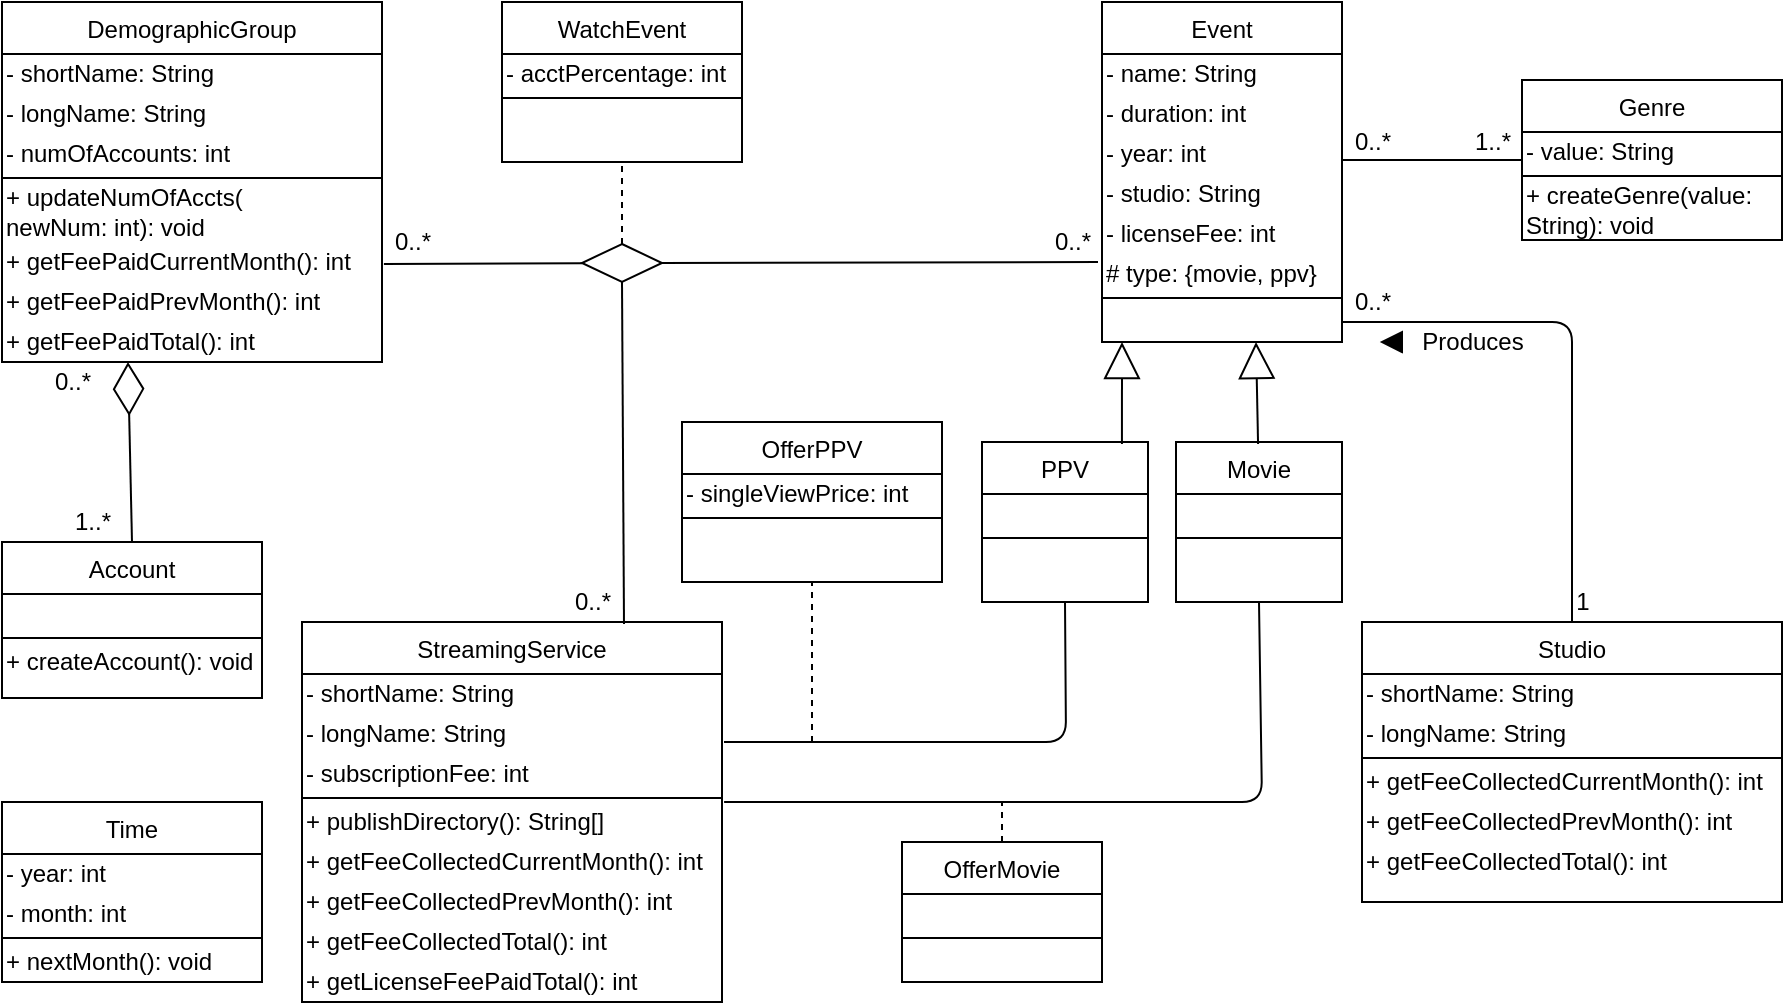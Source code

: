 <mxfile version="14.2.9" type="github">
  <diagram id="C5RBs43oDa-KdzZeNtuy" name="Page-1">
    <mxGraphModel dx="786" dy="466" grid="1" gridSize="10" guides="1" tooltips="1" connect="1" arrows="1" fold="1" page="1" pageScale="1" pageWidth="827" pageHeight="1169" math="0" shadow="0">
      <root>
        <mxCell id="WIyWlLk6GJQsqaUBKTNV-0" />
        <mxCell id="WIyWlLk6GJQsqaUBKTNV-1" parent="WIyWlLk6GJQsqaUBKTNV-0" />
        <mxCell id="iyP1QBwC5Q9BogoPfR0F-3" value="1..*" style="text;html=1;align=center;verticalAlign=middle;resizable=0;points=[];autosize=1;" vertex="1" parent="WIyWlLk6GJQsqaUBKTNV-1">
          <mxGeometry x="230" y="290" width="30" height="20" as="geometry" />
        </mxCell>
        <mxCell id="iyP1QBwC5Q9BogoPfR0F-4" value="0..*" style="text;html=1;align=center;verticalAlign=middle;resizable=0;points=[];autosize=1;" vertex="1" parent="WIyWlLk6GJQsqaUBKTNV-1">
          <mxGeometry x="220" y="220" width="30" height="20" as="geometry" />
        </mxCell>
        <mxCell id="iyP1QBwC5Q9BogoPfR0F-5" value="DemographicGroup" style="swimlane;fontStyle=0;align=center;verticalAlign=top;childLayout=stackLayout;horizontal=1;startSize=26;horizontalStack=0;resizeParent=1;resizeLast=0;collapsible=1;marginBottom=0;rounded=0;shadow=0;strokeWidth=1;html=1;whiteSpace=wrap;" vertex="1" parent="WIyWlLk6GJQsqaUBKTNV-1">
          <mxGeometry x="200" y="40" width="190" height="180" as="geometry">
            <mxRectangle x="230" y="140" width="160" height="26" as="alternateBounds" />
          </mxGeometry>
        </mxCell>
        <mxCell id="iyP1QBwC5Q9BogoPfR0F-7" value="- shortName: String" style="text;html=1;align=left;verticalAlign=middle;resizable=0;points=[];autosize=1;" vertex="1" parent="iyP1QBwC5Q9BogoPfR0F-5">
          <mxGeometry y="26" width="190" height="20" as="geometry" />
        </mxCell>
        <mxCell id="iyP1QBwC5Q9BogoPfR0F-8" value="- longName: String" style="text;html=1;align=left;verticalAlign=middle;resizable=0;points=[];autosize=1;" vertex="1" parent="iyP1QBwC5Q9BogoPfR0F-5">
          <mxGeometry y="46" width="190" height="20" as="geometry" />
        </mxCell>
        <mxCell id="iyP1QBwC5Q9BogoPfR0F-9" value="- numOfAccounts: int" style="text;html=1;align=left;verticalAlign=middle;resizable=0;points=[];autosize=1;" vertex="1" parent="iyP1QBwC5Q9BogoPfR0F-5">
          <mxGeometry y="66" width="190" height="20" as="geometry" />
        </mxCell>
        <mxCell id="iyP1QBwC5Q9BogoPfR0F-6" value="" style="line;html=1;strokeWidth=1;align=left;verticalAlign=middle;spacingTop=-1;spacingLeft=3;spacingRight=3;rotatable=0;labelPosition=right;points=[];portConstraint=eastwest;" vertex="1" parent="iyP1QBwC5Q9BogoPfR0F-5">
          <mxGeometry y="86" width="190" height="4" as="geometry" />
        </mxCell>
        <mxCell id="iyP1QBwC5Q9BogoPfR0F-21" value="&lt;font style=&quot;font-size: 12px&quot;&gt;+ updateNumOfAccts(&lt;br&gt;newNum: int): void&lt;/font&gt;" style="text;html=1;align=left;verticalAlign=middle;resizable=0;points=[];autosize=1;" vertex="1" parent="iyP1QBwC5Q9BogoPfR0F-5">
          <mxGeometry y="90" width="190" height="30" as="geometry" />
        </mxCell>
        <mxCell id="iyP1QBwC5Q9BogoPfR0F-22" value="&lt;font style=&quot;font-size: 12px&quot;&gt;+ getFeePaidCurrentMonth(): int&lt;/font&gt;" style="text;html=1;align=left;verticalAlign=middle;resizable=0;points=[];autosize=1;" vertex="1" parent="iyP1QBwC5Q9BogoPfR0F-5">
          <mxGeometry y="120" width="190" height="20" as="geometry" />
        </mxCell>
        <mxCell id="iyP1QBwC5Q9BogoPfR0F-23" value="&lt;font style=&quot;font-size: 12px&quot;&gt;+ getFeePaidPrevMonth(): int&lt;/font&gt;" style="text;html=1;align=left;verticalAlign=middle;resizable=0;points=[];autosize=1;" vertex="1" parent="iyP1QBwC5Q9BogoPfR0F-5">
          <mxGeometry y="140" width="190" height="20" as="geometry" />
        </mxCell>
        <mxCell id="iyP1QBwC5Q9BogoPfR0F-24" value="&lt;font style=&quot;font-size: 12px&quot;&gt;+&amp;nbsp;&lt;span&gt;getFeePaidTotal(): int&lt;/span&gt;&lt;/font&gt;" style="text;html=1;align=left;verticalAlign=middle;resizable=0;points=[];autosize=1;" vertex="1" parent="iyP1QBwC5Q9BogoPfR0F-5">
          <mxGeometry y="160" width="190" height="20" as="geometry" />
        </mxCell>
        <mxCell id="iyP1QBwC5Q9BogoPfR0F-35" value="Account" style="swimlane;fontStyle=0;align=center;verticalAlign=top;childLayout=stackLayout;horizontal=1;startSize=26;horizontalStack=0;resizeParent=1;resizeLast=0;collapsible=1;marginBottom=0;rounded=0;shadow=0;strokeWidth=1;" vertex="1" parent="WIyWlLk6GJQsqaUBKTNV-1">
          <mxGeometry x="200" y="310" width="130" height="78" as="geometry">
            <mxRectangle x="230" y="140" width="160" height="26" as="alternateBounds" />
          </mxGeometry>
        </mxCell>
        <mxCell id="iyP1QBwC5Q9BogoPfR0F-36" value="&amp;nbsp;" style="text;html=1;align=left;verticalAlign=middle;resizable=0;points=[];autosize=1;" vertex="1" parent="iyP1QBwC5Q9BogoPfR0F-35">
          <mxGeometry y="26" width="130" height="20" as="geometry" />
        </mxCell>
        <mxCell id="iyP1QBwC5Q9BogoPfR0F-37" value="" style="line;html=1;strokeWidth=1;align=left;verticalAlign=middle;spacingTop=-1;spacingLeft=3;spacingRight=3;rotatable=0;labelPosition=right;points=[];portConstraint=eastwest;" vertex="1" parent="iyP1QBwC5Q9BogoPfR0F-35">
          <mxGeometry y="46" width="130" height="4" as="geometry" />
        </mxCell>
        <mxCell id="iyP1QBwC5Q9BogoPfR0F-38" value="+ createAccount(): void" style="text;html=1;align=left;verticalAlign=middle;resizable=0;points=[];autosize=1;" vertex="1" parent="iyP1QBwC5Q9BogoPfR0F-35">
          <mxGeometry y="50" width="130" height="20" as="geometry" />
        </mxCell>
        <mxCell id="iyP1QBwC5Q9BogoPfR0F-39" value="StreamingService" style="swimlane;fontStyle=0;align=center;verticalAlign=top;childLayout=stackLayout;horizontal=1;startSize=26;horizontalStack=0;resizeParent=1;resizeLast=0;collapsible=1;marginBottom=0;rounded=0;shadow=0;strokeWidth=1;html=1;whiteSpace=wrap;" vertex="1" parent="WIyWlLk6GJQsqaUBKTNV-1">
          <mxGeometry x="350" y="350" width="210" height="190" as="geometry">
            <mxRectangle x="230" y="140" width="160" height="26" as="alternateBounds" />
          </mxGeometry>
        </mxCell>
        <mxCell id="iyP1QBwC5Q9BogoPfR0F-40" value="- shortName: String" style="text;html=1;align=left;verticalAlign=middle;resizable=0;points=[];autosize=1;" vertex="1" parent="iyP1QBwC5Q9BogoPfR0F-39">
          <mxGeometry y="26" width="210" height="20" as="geometry" />
        </mxCell>
        <mxCell id="iyP1QBwC5Q9BogoPfR0F-41" value="- longName: String" style="text;html=1;align=left;verticalAlign=middle;resizable=0;points=[];autosize=1;" vertex="1" parent="iyP1QBwC5Q9BogoPfR0F-39">
          <mxGeometry y="46" width="210" height="20" as="geometry" />
        </mxCell>
        <mxCell id="iyP1QBwC5Q9BogoPfR0F-42" value="- subscriptionFee: int" style="text;html=1;align=left;verticalAlign=middle;resizable=0;points=[];autosize=1;" vertex="1" parent="iyP1QBwC5Q9BogoPfR0F-39">
          <mxGeometry y="66" width="210" height="20" as="geometry" />
        </mxCell>
        <mxCell id="iyP1QBwC5Q9BogoPfR0F-43" value="" style="line;html=1;strokeWidth=1;align=left;verticalAlign=middle;spacingTop=-1;spacingLeft=3;spacingRight=3;rotatable=0;labelPosition=right;points=[];portConstraint=eastwest;" vertex="1" parent="iyP1QBwC5Q9BogoPfR0F-39">
          <mxGeometry y="86" width="210" height="4" as="geometry" />
        </mxCell>
        <mxCell id="iyP1QBwC5Q9BogoPfR0F-44" value="+ publishDirectory(): String[]" style="text;html=1;align=left;verticalAlign=middle;resizable=0;points=[];autosize=1;" vertex="1" parent="iyP1QBwC5Q9BogoPfR0F-39">
          <mxGeometry y="90" width="210" height="20" as="geometry" />
        </mxCell>
        <mxCell id="iyP1QBwC5Q9BogoPfR0F-45" value="&lt;font style=&quot;font-size: 12px&quot;&gt;+ getFeeCollectedCurrentMonth(): int&lt;/font&gt;" style="text;html=1;align=left;verticalAlign=middle;resizable=0;points=[];autosize=1;" vertex="1" parent="iyP1QBwC5Q9BogoPfR0F-39">
          <mxGeometry y="110" width="210" height="20" as="geometry" />
        </mxCell>
        <mxCell id="iyP1QBwC5Q9BogoPfR0F-46" value="&lt;font style=&quot;font-size: 12px&quot;&gt;+ getFeeCollectedPrevMonth(): int&lt;/font&gt;" style="text;html=1;align=left;verticalAlign=middle;resizable=0;points=[];autosize=1;" vertex="1" parent="iyP1QBwC5Q9BogoPfR0F-39">
          <mxGeometry y="130" width="210" height="20" as="geometry" />
        </mxCell>
        <mxCell id="iyP1QBwC5Q9BogoPfR0F-47" value="&lt;font style=&quot;font-size: 12px&quot;&gt;+&amp;nbsp;&lt;span&gt;getFeeCollectedTotal(): int&lt;/span&gt;&lt;/font&gt;" style="text;html=1;align=left;verticalAlign=middle;resizable=0;points=[];autosize=1;" vertex="1" parent="iyP1QBwC5Q9BogoPfR0F-39">
          <mxGeometry y="150" width="210" height="20" as="geometry" />
        </mxCell>
        <mxCell id="iyP1QBwC5Q9BogoPfR0F-48" value="&lt;span&gt;+&amp;nbsp;&lt;/span&gt;&lt;span&gt;getLicenseFeePaidTotal(): int&lt;/span&gt;" style="text;html=1;align=left;verticalAlign=middle;resizable=0;points=[];autosize=1;" vertex="1" parent="iyP1QBwC5Q9BogoPfR0F-39">
          <mxGeometry y="170" width="210" height="20" as="geometry" />
        </mxCell>
        <mxCell id="iyP1QBwC5Q9BogoPfR0F-64" value="Event" style="swimlane;fontStyle=0;align=center;verticalAlign=top;childLayout=stackLayout;horizontal=1;startSize=26;horizontalStack=0;resizeParent=1;resizeLast=0;collapsible=1;marginBottom=0;rounded=0;shadow=0;strokeWidth=1;html=1;whiteSpace=wrap;" vertex="1" parent="WIyWlLk6GJQsqaUBKTNV-1">
          <mxGeometry x="750" y="40" width="120" height="170" as="geometry">
            <mxRectangle x="230" y="140" width="160" height="26" as="alternateBounds" />
          </mxGeometry>
        </mxCell>
        <mxCell id="iyP1QBwC5Q9BogoPfR0F-65" value="- name: String" style="text;html=1;align=left;verticalAlign=middle;resizable=0;points=[];autosize=1;" vertex="1" parent="iyP1QBwC5Q9BogoPfR0F-64">
          <mxGeometry y="26" width="120" height="20" as="geometry" />
        </mxCell>
        <mxCell id="iyP1QBwC5Q9BogoPfR0F-66" value="- duration: int" style="text;html=1;align=left;verticalAlign=middle;resizable=0;points=[];autosize=1;" vertex="1" parent="iyP1QBwC5Q9BogoPfR0F-64">
          <mxGeometry y="46" width="120" height="20" as="geometry" />
        </mxCell>
        <mxCell id="iyP1QBwC5Q9BogoPfR0F-67" value="- year: int" style="text;html=1;align=left;verticalAlign=middle;resizable=0;points=[];autosize=1;" vertex="1" parent="iyP1QBwC5Q9BogoPfR0F-64">
          <mxGeometry y="66" width="120" height="20" as="geometry" />
        </mxCell>
        <mxCell id="iyP1QBwC5Q9BogoPfR0F-68" value="- studio: String" style="text;html=1;align=left;verticalAlign=middle;resizable=0;points=[];autosize=1;" vertex="1" parent="iyP1QBwC5Q9BogoPfR0F-64">
          <mxGeometry y="86" width="120" height="20" as="geometry" />
        </mxCell>
        <mxCell id="iyP1QBwC5Q9BogoPfR0F-74" value="- licenseFee: int" style="text;html=1;align=left;verticalAlign=middle;resizable=0;points=[];autosize=1;" vertex="1" parent="iyP1QBwC5Q9BogoPfR0F-64">
          <mxGeometry y="106" width="120" height="20" as="geometry" />
        </mxCell>
        <mxCell id="iyP1QBwC5Q9BogoPfR0F-71" value="# type: {movie, ppv}" style="text;html=1;align=left;verticalAlign=middle;resizable=0;points=[];autosize=1;" vertex="1" parent="iyP1QBwC5Q9BogoPfR0F-64">
          <mxGeometry y="126" width="120" height="20" as="geometry" />
        </mxCell>
        <mxCell id="iyP1QBwC5Q9BogoPfR0F-69" value="" style="line;html=1;strokeWidth=1;align=left;verticalAlign=middle;spacingTop=-1;spacingLeft=3;spacingRight=3;rotatable=0;labelPosition=right;points=[];portConstraint=eastwest;" vertex="1" parent="iyP1QBwC5Q9BogoPfR0F-64">
          <mxGeometry y="146" width="120" height="4" as="geometry" />
        </mxCell>
        <mxCell id="iyP1QBwC5Q9BogoPfR0F-76" value="PPV" style="swimlane;fontStyle=0;align=center;verticalAlign=top;childLayout=stackLayout;horizontal=1;startSize=26;horizontalStack=0;resizeParent=1;resizeLast=0;collapsible=1;marginBottom=0;rounded=0;shadow=0;strokeWidth=1;" vertex="1" parent="WIyWlLk6GJQsqaUBKTNV-1">
          <mxGeometry x="690" y="260" width="83" height="80" as="geometry">
            <mxRectangle x="230" y="140" width="160" height="26" as="alternateBounds" />
          </mxGeometry>
        </mxCell>
        <mxCell id="iyP1QBwC5Q9BogoPfR0F-77" value="&amp;nbsp;" style="text;html=1;align=left;verticalAlign=middle;resizable=0;points=[];autosize=1;" vertex="1" parent="iyP1QBwC5Q9BogoPfR0F-76">
          <mxGeometry y="26" width="83" height="20" as="geometry" />
        </mxCell>
        <mxCell id="iyP1QBwC5Q9BogoPfR0F-78" value="" style="line;html=1;strokeWidth=1;align=left;verticalAlign=middle;spacingTop=-1;spacingLeft=3;spacingRight=3;rotatable=0;labelPosition=right;points=[];portConstraint=eastwest;" vertex="1" parent="iyP1QBwC5Q9BogoPfR0F-76">
          <mxGeometry y="46" width="83" height="4" as="geometry" />
        </mxCell>
        <mxCell id="iyP1QBwC5Q9BogoPfR0F-80" value="Movie" style="swimlane;fontStyle=0;align=center;verticalAlign=top;childLayout=stackLayout;horizontal=1;startSize=26;horizontalStack=0;resizeParent=1;resizeLast=0;collapsible=1;marginBottom=0;rounded=0;shadow=0;strokeWidth=1;" vertex="1" parent="WIyWlLk6GJQsqaUBKTNV-1">
          <mxGeometry x="787" y="260" width="83" height="80" as="geometry">
            <mxRectangle x="230" y="140" width="160" height="26" as="alternateBounds" />
          </mxGeometry>
        </mxCell>
        <mxCell id="iyP1QBwC5Q9BogoPfR0F-81" value="&amp;nbsp;" style="text;html=1;align=left;verticalAlign=middle;resizable=0;points=[];autosize=1;" vertex="1" parent="iyP1QBwC5Q9BogoPfR0F-80">
          <mxGeometry y="26" width="83" height="20" as="geometry" />
        </mxCell>
        <mxCell id="iyP1QBwC5Q9BogoPfR0F-82" value="" style="line;html=1;strokeWidth=1;align=left;verticalAlign=middle;spacingTop=-1;spacingLeft=3;spacingRight=3;rotatable=0;labelPosition=right;points=[];portConstraint=eastwest;" vertex="1" parent="iyP1QBwC5Q9BogoPfR0F-80">
          <mxGeometry y="46" width="83" height="4" as="geometry" />
        </mxCell>
        <mxCell id="iyP1QBwC5Q9BogoPfR0F-83" value="" style="endArrow=block;endSize=16;endFill=0;html=1;exitX=0.843;exitY=0.013;exitDx=0;exitDy=0;exitPerimeter=0;" edge="1" parent="WIyWlLk6GJQsqaUBKTNV-1" source="iyP1QBwC5Q9BogoPfR0F-76">
          <mxGeometry width="160" relative="1" as="geometry">
            <mxPoint x="770" y="250" as="sourcePoint" />
            <mxPoint x="760" y="210" as="targetPoint" />
          </mxGeometry>
        </mxCell>
        <mxCell id="iyP1QBwC5Q9BogoPfR0F-84" value="" style="endArrow=block;endSize=16;endFill=0;html=1;exitX=0.892;exitY=0.013;exitDx=0;exitDy=0;exitPerimeter=0;" edge="1" parent="WIyWlLk6GJQsqaUBKTNV-1">
          <mxGeometry width="160" relative="1" as="geometry">
            <mxPoint x="828.036" y="261.04" as="sourcePoint" />
            <mxPoint x="827" y="210" as="targetPoint" />
          </mxGeometry>
        </mxCell>
        <mxCell id="iyP1QBwC5Q9BogoPfR0F-86" value="" style="endArrow=diamondThin;endFill=0;endSize=24;html=1;exitX=0.5;exitY=0;exitDx=0;exitDy=0;" edge="1" parent="WIyWlLk6GJQsqaUBKTNV-1" source="iyP1QBwC5Q9BogoPfR0F-35">
          <mxGeometry width="160" relative="1" as="geometry">
            <mxPoint x="110" y="130" as="sourcePoint" />
            <mxPoint x="263" y="220" as="targetPoint" />
          </mxGeometry>
        </mxCell>
        <mxCell id="iyP1QBwC5Q9BogoPfR0F-87" value="Genre" style="swimlane;fontStyle=0;align=center;verticalAlign=top;childLayout=stackLayout;horizontal=1;startSize=26;horizontalStack=0;resizeParent=1;resizeLast=0;collapsible=1;marginBottom=0;rounded=0;shadow=0;strokeWidth=1;" vertex="1" parent="WIyWlLk6GJQsqaUBKTNV-1">
          <mxGeometry x="960" y="79" width="130" height="80" as="geometry">
            <mxRectangle x="230" y="140" width="160" height="26" as="alternateBounds" />
          </mxGeometry>
        </mxCell>
        <mxCell id="iyP1QBwC5Q9BogoPfR0F-88" value="- value: String" style="text;html=1;align=left;verticalAlign=middle;resizable=0;points=[];autosize=1;" vertex="1" parent="iyP1QBwC5Q9BogoPfR0F-87">
          <mxGeometry y="26" width="130" height="20" as="geometry" />
        </mxCell>
        <mxCell id="iyP1QBwC5Q9BogoPfR0F-89" value="" style="line;html=1;strokeWidth=1;align=left;verticalAlign=middle;spacingTop=-1;spacingLeft=3;spacingRight=3;rotatable=0;labelPosition=right;points=[];portConstraint=eastwest;" vertex="1" parent="iyP1QBwC5Q9BogoPfR0F-87">
          <mxGeometry y="46" width="130" height="4" as="geometry" />
        </mxCell>
        <mxCell id="iyP1QBwC5Q9BogoPfR0F-90" value="+ createGenre(value: &lt;br&gt;String): void" style="text;html=1;align=left;verticalAlign=middle;resizable=0;points=[];autosize=1;" vertex="1" parent="iyP1QBwC5Q9BogoPfR0F-87">
          <mxGeometry y="50" width="130" height="30" as="geometry" />
        </mxCell>
        <mxCell id="iyP1QBwC5Q9BogoPfR0F-92" value="" style="endArrow=none;html=1;" edge="1" parent="WIyWlLk6GJQsqaUBKTNV-1">
          <mxGeometry width="50" height="50" relative="1" as="geometry">
            <mxPoint x="870" y="119" as="sourcePoint" />
            <mxPoint x="960" y="119" as="targetPoint" />
          </mxGeometry>
        </mxCell>
        <mxCell id="iyP1QBwC5Q9BogoPfR0F-93" value="0..*" style="text;html=1;align=center;verticalAlign=middle;resizable=0;points=[];autosize=1;" vertex="1" parent="WIyWlLk6GJQsqaUBKTNV-1">
          <mxGeometry x="870" y="100" width="30" height="20" as="geometry" />
        </mxCell>
        <mxCell id="iyP1QBwC5Q9BogoPfR0F-94" value="1..*" style="text;html=1;align=center;verticalAlign=middle;resizable=0;points=[];autosize=1;" vertex="1" parent="WIyWlLk6GJQsqaUBKTNV-1">
          <mxGeometry x="930" y="100" width="30" height="20" as="geometry" />
        </mxCell>
        <mxCell id="iyP1QBwC5Q9BogoPfR0F-95" value="" style="endArrow=none;html=1;entryX=0.5;entryY=1;entryDx=0;entryDy=0;" edge="1" parent="WIyWlLk6GJQsqaUBKTNV-1" target="iyP1QBwC5Q9BogoPfR0F-76">
          <mxGeometry width="50" height="50" relative="1" as="geometry">
            <mxPoint x="561" y="410" as="sourcePoint" />
            <mxPoint x="760" y="340" as="targetPoint" />
            <Array as="points">
              <mxPoint x="732" y="410" />
            </Array>
          </mxGeometry>
        </mxCell>
        <mxCell id="iyP1QBwC5Q9BogoPfR0F-96" value="OfferPPV" style="swimlane;fontStyle=0;align=center;verticalAlign=top;childLayout=stackLayout;horizontal=1;startSize=26;horizontalStack=0;resizeParent=1;resizeLast=0;collapsible=1;marginBottom=0;rounded=0;shadow=0;strokeWidth=1;html=1;whiteSpace=wrap;" vertex="1" parent="WIyWlLk6GJQsqaUBKTNV-1">
          <mxGeometry x="540" y="250" width="130" height="80" as="geometry">
            <mxRectangle x="230" y="140" width="160" height="26" as="alternateBounds" />
          </mxGeometry>
        </mxCell>
        <mxCell id="iyP1QBwC5Q9BogoPfR0F-97" value="- singleViewPrice: int" style="text;html=1;align=left;verticalAlign=middle;resizable=0;points=[];autosize=1;" vertex="1" parent="iyP1QBwC5Q9BogoPfR0F-96">
          <mxGeometry y="26" width="130" height="20" as="geometry" />
        </mxCell>
        <mxCell id="iyP1QBwC5Q9BogoPfR0F-98" value="" style="line;html=1;strokeWidth=1;align=left;verticalAlign=middle;spacingTop=-1;spacingLeft=3;spacingRight=3;rotatable=0;labelPosition=right;points=[];portConstraint=eastwest;" vertex="1" parent="iyP1QBwC5Q9BogoPfR0F-96">
          <mxGeometry y="46" width="130" height="4" as="geometry" />
        </mxCell>
        <mxCell id="iyP1QBwC5Q9BogoPfR0F-99" value="" style="endArrow=none;dashed=1;html=1;entryX=0.5;entryY=1;entryDx=0;entryDy=0;" edge="1" parent="WIyWlLk6GJQsqaUBKTNV-1" target="iyP1QBwC5Q9BogoPfR0F-96">
          <mxGeometry width="50" height="50" relative="1" as="geometry">
            <mxPoint x="605" y="410" as="sourcePoint" />
            <mxPoint x="610" y="370" as="targetPoint" />
          </mxGeometry>
        </mxCell>
        <mxCell id="iyP1QBwC5Q9BogoPfR0F-100" value="" style="endArrow=none;html=1;entryX=0.5;entryY=1;entryDx=0;entryDy=0;exitX=1.005;exitY=0;exitDx=0;exitDy=0;exitPerimeter=0;" edge="1" parent="WIyWlLk6GJQsqaUBKTNV-1" source="iyP1QBwC5Q9BogoPfR0F-44" target="iyP1QBwC5Q9BogoPfR0F-80">
          <mxGeometry width="50" height="50" relative="1" as="geometry">
            <mxPoint x="560" y="480" as="sourcePoint" />
            <mxPoint x="870" y="350" as="targetPoint" />
            <Array as="points">
              <mxPoint x="830" y="440" />
            </Array>
          </mxGeometry>
        </mxCell>
        <mxCell id="iyP1QBwC5Q9BogoPfR0F-101" value="OfferMovie" style="swimlane;fontStyle=0;align=center;verticalAlign=top;childLayout=stackLayout;horizontal=1;startSize=26;horizontalStack=0;resizeParent=1;resizeLast=0;collapsible=1;marginBottom=0;rounded=0;shadow=0;strokeWidth=1;html=1;whiteSpace=wrap;" vertex="1" parent="WIyWlLk6GJQsqaUBKTNV-1">
          <mxGeometry x="650" y="460" width="100" height="70" as="geometry">
            <mxRectangle x="230" y="140" width="160" height="26" as="alternateBounds" />
          </mxGeometry>
        </mxCell>
        <mxCell id="iyP1QBwC5Q9BogoPfR0F-102" value="&amp;nbsp;" style="text;html=1;align=left;verticalAlign=middle;resizable=0;points=[];autosize=1;" vertex="1" parent="iyP1QBwC5Q9BogoPfR0F-101">
          <mxGeometry y="26" width="100" height="20" as="geometry" />
        </mxCell>
        <mxCell id="iyP1QBwC5Q9BogoPfR0F-103" value="" style="line;html=1;strokeWidth=1;align=left;verticalAlign=middle;spacingTop=-1;spacingLeft=3;spacingRight=3;rotatable=0;labelPosition=right;points=[];portConstraint=eastwest;" vertex="1" parent="iyP1QBwC5Q9BogoPfR0F-101">
          <mxGeometry y="46" width="100" height="4" as="geometry" />
        </mxCell>
        <mxCell id="iyP1QBwC5Q9BogoPfR0F-104" value="" style="endArrow=none;dashed=1;html=1;exitX=0.5;exitY=0;exitDx=0;exitDy=0;" edge="1" parent="WIyWlLk6GJQsqaUBKTNV-1" source="iyP1QBwC5Q9BogoPfR0F-101">
          <mxGeometry width="50" height="50" relative="1" as="geometry">
            <mxPoint x="658" y="420" as="sourcePoint" />
            <mxPoint x="700" y="440" as="targetPoint" />
          </mxGeometry>
        </mxCell>
        <mxCell id="iyP1QBwC5Q9BogoPfR0F-113" value="Studio" style="swimlane;fontStyle=0;align=center;verticalAlign=top;childLayout=stackLayout;horizontal=1;startSize=26;horizontalStack=0;resizeParent=1;resizeLast=0;collapsible=1;marginBottom=0;rounded=0;shadow=0;strokeWidth=1;html=1;whiteSpace=wrap;" vertex="1" parent="WIyWlLk6GJQsqaUBKTNV-1">
          <mxGeometry x="880" y="350" width="210" height="140" as="geometry">
            <mxRectangle x="230" y="140" width="160" height="26" as="alternateBounds" />
          </mxGeometry>
        </mxCell>
        <mxCell id="iyP1QBwC5Q9BogoPfR0F-114" value="- shortName: String" style="text;html=1;align=left;verticalAlign=middle;resizable=0;points=[];autosize=1;" vertex="1" parent="iyP1QBwC5Q9BogoPfR0F-113">
          <mxGeometry y="26" width="210" height="20" as="geometry" />
        </mxCell>
        <mxCell id="iyP1QBwC5Q9BogoPfR0F-116" value="- longName: String" style="text;html=1;align=left;verticalAlign=middle;resizable=0;points=[];autosize=1;" vertex="1" parent="iyP1QBwC5Q9BogoPfR0F-113">
          <mxGeometry y="46" width="210" height="20" as="geometry" />
        </mxCell>
        <mxCell id="iyP1QBwC5Q9BogoPfR0F-118" value="" style="line;html=1;strokeWidth=1;align=left;verticalAlign=middle;spacingTop=-1;spacingLeft=3;spacingRight=3;rotatable=0;labelPosition=right;points=[];portConstraint=eastwest;" vertex="1" parent="iyP1QBwC5Q9BogoPfR0F-113">
          <mxGeometry y="66" width="210" height="4" as="geometry" />
        </mxCell>
        <mxCell id="iyP1QBwC5Q9BogoPfR0F-120" value="&lt;font style=&quot;font-size: 12px&quot;&gt;+ getFeeCollectedCurrentMonth(): int&lt;/font&gt;" style="text;html=1;align=left;verticalAlign=middle;resizable=0;points=[];autosize=1;" vertex="1" parent="iyP1QBwC5Q9BogoPfR0F-113">
          <mxGeometry y="70" width="210" height="20" as="geometry" />
        </mxCell>
        <mxCell id="iyP1QBwC5Q9BogoPfR0F-121" value="&lt;font style=&quot;font-size: 12px&quot;&gt;+ getFeeCollectedPrevMonth(): int&lt;/font&gt;" style="text;html=1;align=left;verticalAlign=middle;resizable=0;points=[];autosize=1;" vertex="1" parent="iyP1QBwC5Q9BogoPfR0F-113">
          <mxGeometry y="90" width="210" height="20" as="geometry" />
        </mxCell>
        <mxCell id="iyP1QBwC5Q9BogoPfR0F-122" value="&lt;font style=&quot;font-size: 12px&quot;&gt;+&amp;nbsp;&lt;span&gt;getFeeCollectedTotal(): int&lt;/span&gt;&lt;/font&gt;" style="text;html=1;align=left;verticalAlign=middle;resizable=0;points=[];autosize=1;" vertex="1" parent="iyP1QBwC5Q9BogoPfR0F-113">
          <mxGeometry y="110" width="210" height="20" as="geometry" />
        </mxCell>
        <mxCell id="iyP1QBwC5Q9BogoPfR0F-123" value="" style="endArrow=none;html=1;entryX=0.5;entryY=0;entryDx=0;entryDy=0;" edge="1" parent="WIyWlLk6GJQsqaUBKTNV-1" target="iyP1QBwC5Q9BogoPfR0F-113">
          <mxGeometry width="50" height="50" relative="1" as="geometry">
            <mxPoint x="870" y="200" as="sourcePoint" />
            <mxPoint x="980" y="200" as="targetPoint" />
            <Array as="points">
              <mxPoint x="985" y="200" />
            </Array>
          </mxGeometry>
        </mxCell>
        <mxCell id="iyP1QBwC5Q9BogoPfR0F-124" value="1" style="text;html=1;align=center;verticalAlign=middle;resizable=0;points=[];autosize=1;" vertex="1" parent="WIyWlLk6GJQsqaUBKTNV-1">
          <mxGeometry x="980" y="330" width="20" height="20" as="geometry" />
        </mxCell>
        <mxCell id="iyP1QBwC5Q9BogoPfR0F-125" value="0..*" style="text;html=1;align=center;verticalAlign=middle;resizable=0;points=[];autosize=1;" vertex="1" parent="WIyWlLk6GJQsqaUBKTNV-1">
          <mxGeometry x="870" y="180" width="30" height="20" as="geometry" />
        </mxCell>
        <mxCell id="iyP1QBwC5Q9BogoPfR0F-128" value="Produces" style="text;html=1;align=center;verticalAlign=middle;resizable=0;points=[];autosize=1;" vertex="1" parent="WIyWlLk6GJQsqaUBKTNV-1">
          <mxGeometry x="900" y="200" width="70" height="20" as="geometry" />
        </mxCell>
        <mxCell id="iyP1QBwC5Q9BogoPfR0F-129" value="" style="triangle;whiteSpace=wrap;html=1;align=left;direction=west;fillColor=#000000;" vertex="1" parent="WIyWlLk6GJQsqaUBKTNV-1">
          <mxGeometry x="890" y="205" width="10" height="10" as="geometry" />
        </mxCell>
        <mxCell id="iyP1QBwC5Q9BogoPfR0F-130" value="" style="endArrow=none;html=1;exitX=1.005;exitY=0.55;exitDx=0;exitDy=0;exitPerimeter=0;" edge="1" parent="WIyWlLk6GJQsqaUBKTNV-1" source="iyP1QBwC5Q9BogoPfR0F-22" target="iyP1QBwC5Q9BogoPfR0F-131">
          <mxGeometry width="50" height="50" relative="1" as="geometry">
            <mxPoint x="580" y="220" as="sourcePoint" />
            <mxPoint x="470" y="171" as="targetPoint" />
          </mxGeometry>
        </mxCell>
        <mxCell id="iyP1QBwC5Q9BogoPfR0F-131" value="" style="rhombus;whiteSpace=wrap;html=1;" vertex="1" parent="WIyWlLk6GJQsqaUBKTNV-1">
          <mxGeometry x="490" y="161" width="40" height="19" as="geometry" />
        </mxCell>
        <mxCell id="iyP1QBwC5Q9BogoPfR0F-132" value="" style="endArrow=none;html=1;exitX=1;exitY=0.5;exitDx=0;exitDy=0;" edge="1" parent="WIyWlLk6GJQsqaUBKTNV-1" source="iyP1QBwC5Q9BogoPfR0F-131">
          <mxGeometry width="50" height="50" relative="1" as="geometry">
            <mxPoint x="580" y="220" as="sourcePoint" />
            <mxPoint x="748" y="170" as="targetPoint" />
          </mxGeometry>
        </mxCell>
        <mxCell id="iyP1QBwC5Q9BogoPfR0F-133" value="" style="endArrow=none;html=1;entryX=0.5;entryY=1;entryDx=0;entryDy=0;" edge="1" parent="WIyWlLk6GJQsqaUBKTNV-1" target="iyP1QBwC5Q9BogoPfR0F-131">
          <mxGeometry width="50" height="50" relative="1" as="geometry">
            <mxPoint x="511" y="351" as="sourcePoint" />
            <mxPoint x="630" y="170" as="targetPoint" />
          </mxGeometry>
        </mxCell>
        <mxCell id="iyP1QBwC5Q9BogoPfR0F-134" value="WatchEvent" style="swimlane;fontStyle=0;align=center;verticalAlign=top;childLayout=stackLayout;horizontal=1;startSize=26;horizontalStack=0;resizeParent=1;resizeLast=0;collapsible=1;marginBottom=0;rounded=0;shadow=0;strokeWidth=1;html=1;whiteSpace=wrap;" vertex="1" parent="WIyWlLk6GJQsqaUBKTNV-1">
          <mxGeometry x="450" y="40" width="120" height="80" as="geometry">
            <mxRectangle x="230" y="140" width="160" height="26" as="alternateBounds" />
          </mxGeometry>
        </mxCell>
        <mxCell id="iyP1QBwC5Q9BogoPfR0F-135" value="- acctPercentage: int" style="text;html=1;align=left;verticalAlign=middle;resizable=0;points=[];autosize=1;" vertex="1" parent="iyP1QBwC5Q9BogoPfR0F-134">
          <mxGeometry y="26" width="120" height="20" as="geometry" />
        </mxCell>
        <mxCell id="iyP1QBwC5Q9BogoPfR0F-136" value="" style="line;html=1;strokeWidth=1;align=left;verticalAlign=middle;spacingTop=-1;spacingLeft=3;spacingRight=3;rotatable=0;labelPosition=right;points=[];portConstraint=eastwest;" vertex="1" parent="iyP1QBwC5Q9BogoPfR0F-134">
          <mxGeometry y="46" width="120" height="4" as="geometry" />
        </mxCell>
        <mxCell id="iyP1QBwC5Q9BogoPfR0F-137" value="" style="endArrow=none;dashed=1;html=1;entryX=0.5;entryY=1;entryDx=0;entryDy=0;exitX=0.5;exitY=0;exitDx=0;exitDy=0;" edge="1" parent="WIyWlLk6GJQsqaUBKTNV-1" source="iyP1QBwC5Q9BogoPfR0F-131" target="iyP1QBwC5Q9BogoPfR0F-134">
          <mxGeometry width="50" height="50" relative="1" as="geometry">
            <mxPoint x="480" y="220" as="sourcePoint" />
            <mxPoint x="530" y="170" as="targetPoint" />
          </mxGeometry>
        </mxCell>
        <mxCell id="iyP1QBwC5Q9BogoPfR0F-138" value="0..*" style="text;html=1;align=center;verticalAlign=middle;resizable=0;points=[];autosize=1;" vertex="1" parent="WIyWlLk6GJQsqaUBKTNV-1">
          <mxGeometry x="390" y="150" width="30" height="20" as="geometry" />
        </mxCell>
        <mxCell id="iyP1QBwC5Q9BogoPfR0F-139" value="0..*" style="text;html=1;align=center;verticalAlign=middle;resizable=0;points=[];autosize=1;" vertex="1" parent="WIyWlLk6GJQsqaUBKTNV-1">
          <mxGeometry x="480" y="330" width="30" height="20" as="geometry" />
        </mxCell>
        <mxCell id="iyP1QBwC5Q9BogoPfR0F-140" value="0..*" style="text;html=1;align=center;verticalAlign=middle;resizable=0;points=[];autosize=1;" vertex="1" parent="WIyWlLk6GJQsqaUBKTNV-1">
          <mxGeometry x="720" y="150" width="30" height="20" as="geometry" />
        </mxCell>
        <mxCell id="iyP1QBwC5Q9BogoPfR0F-141" value="Time" style="swimlane;fontStyle=0;align=center;verticalAlign=top;childLayout=stackLayout;horizontal=1;startSize=26;horizontalStack=0;resizeParent=1;resizeLast=0;collapsible=1;marginBottom=0;rounded=0;shadow=0;strokeWidth=1;" vertex="1" parent="WIyWlLk6GJQsqaUBKTNV-1">
          <mxGeometry x="200" y="440" width="130" height="90" as="geometry">
            <mxRectangle x="230" y="140" width="160" height="26" as="alternateBounds" />
          </mxGeometry>
        </mxCell>
        <mxCell id="iyP1QBwC5Q9BogoPfR0F-142" value="- year: int" style="text;html=1;align=left;verticalAlign=middle;resizable=0;points=[];autosize=1;" vertex="1" parent="iyP1QBwC5Q9BogoPfR0F-141">
          <mxGeometry y="26" width="130" height="20" as="geometry" />
        </mxCell>
        <mxCell id="iyP1QBwC5Q9BogoPfR0F-145" value="- month: int" style="text;html=1;align=left;verticalAlign=middle;resizable=0;points=[];autosize=1;" vertex="1" parent="iyP1QBwC5Q9BogoPfR0F-141">
          <mxGeometry y="46" width="130" height="20" as="geometry" />
        </mxCell>
        <mxCell id="iyP1QBwC5Q9BogoPfR0F-143" value="" style="line;html=1;strokeWidth=1;align=left;verticalAlign=middle;spacingTop=-1;spacingLeft=3;spacingRight=3;rotatable=0;labelPosition=right;points=[];portConstraint=eastwest;" vertex="1" parent="iyP1QBwC5Q9BogoPfR0F-141">
          <mxGeometry y="66" width="130" height="4" as="geometry" />
        </mxCell>
        <mxCell id="iyP1QBwC5Q9BogoPfR0F-144" value="+ nextMonth(): void" style="text;html=1;align=left;verticalAlign=middle;resizable=0;points=[];autosize=1;" vertex="1" parent="iyP1QBwC5Q9BogoPfR0F-141">
          <mxGeometry y="70" width="130" height="20" as="geometry" />
        </mxCell>
      </root>
    </mxGraphModel>
  </diagram>
</mxfile>
